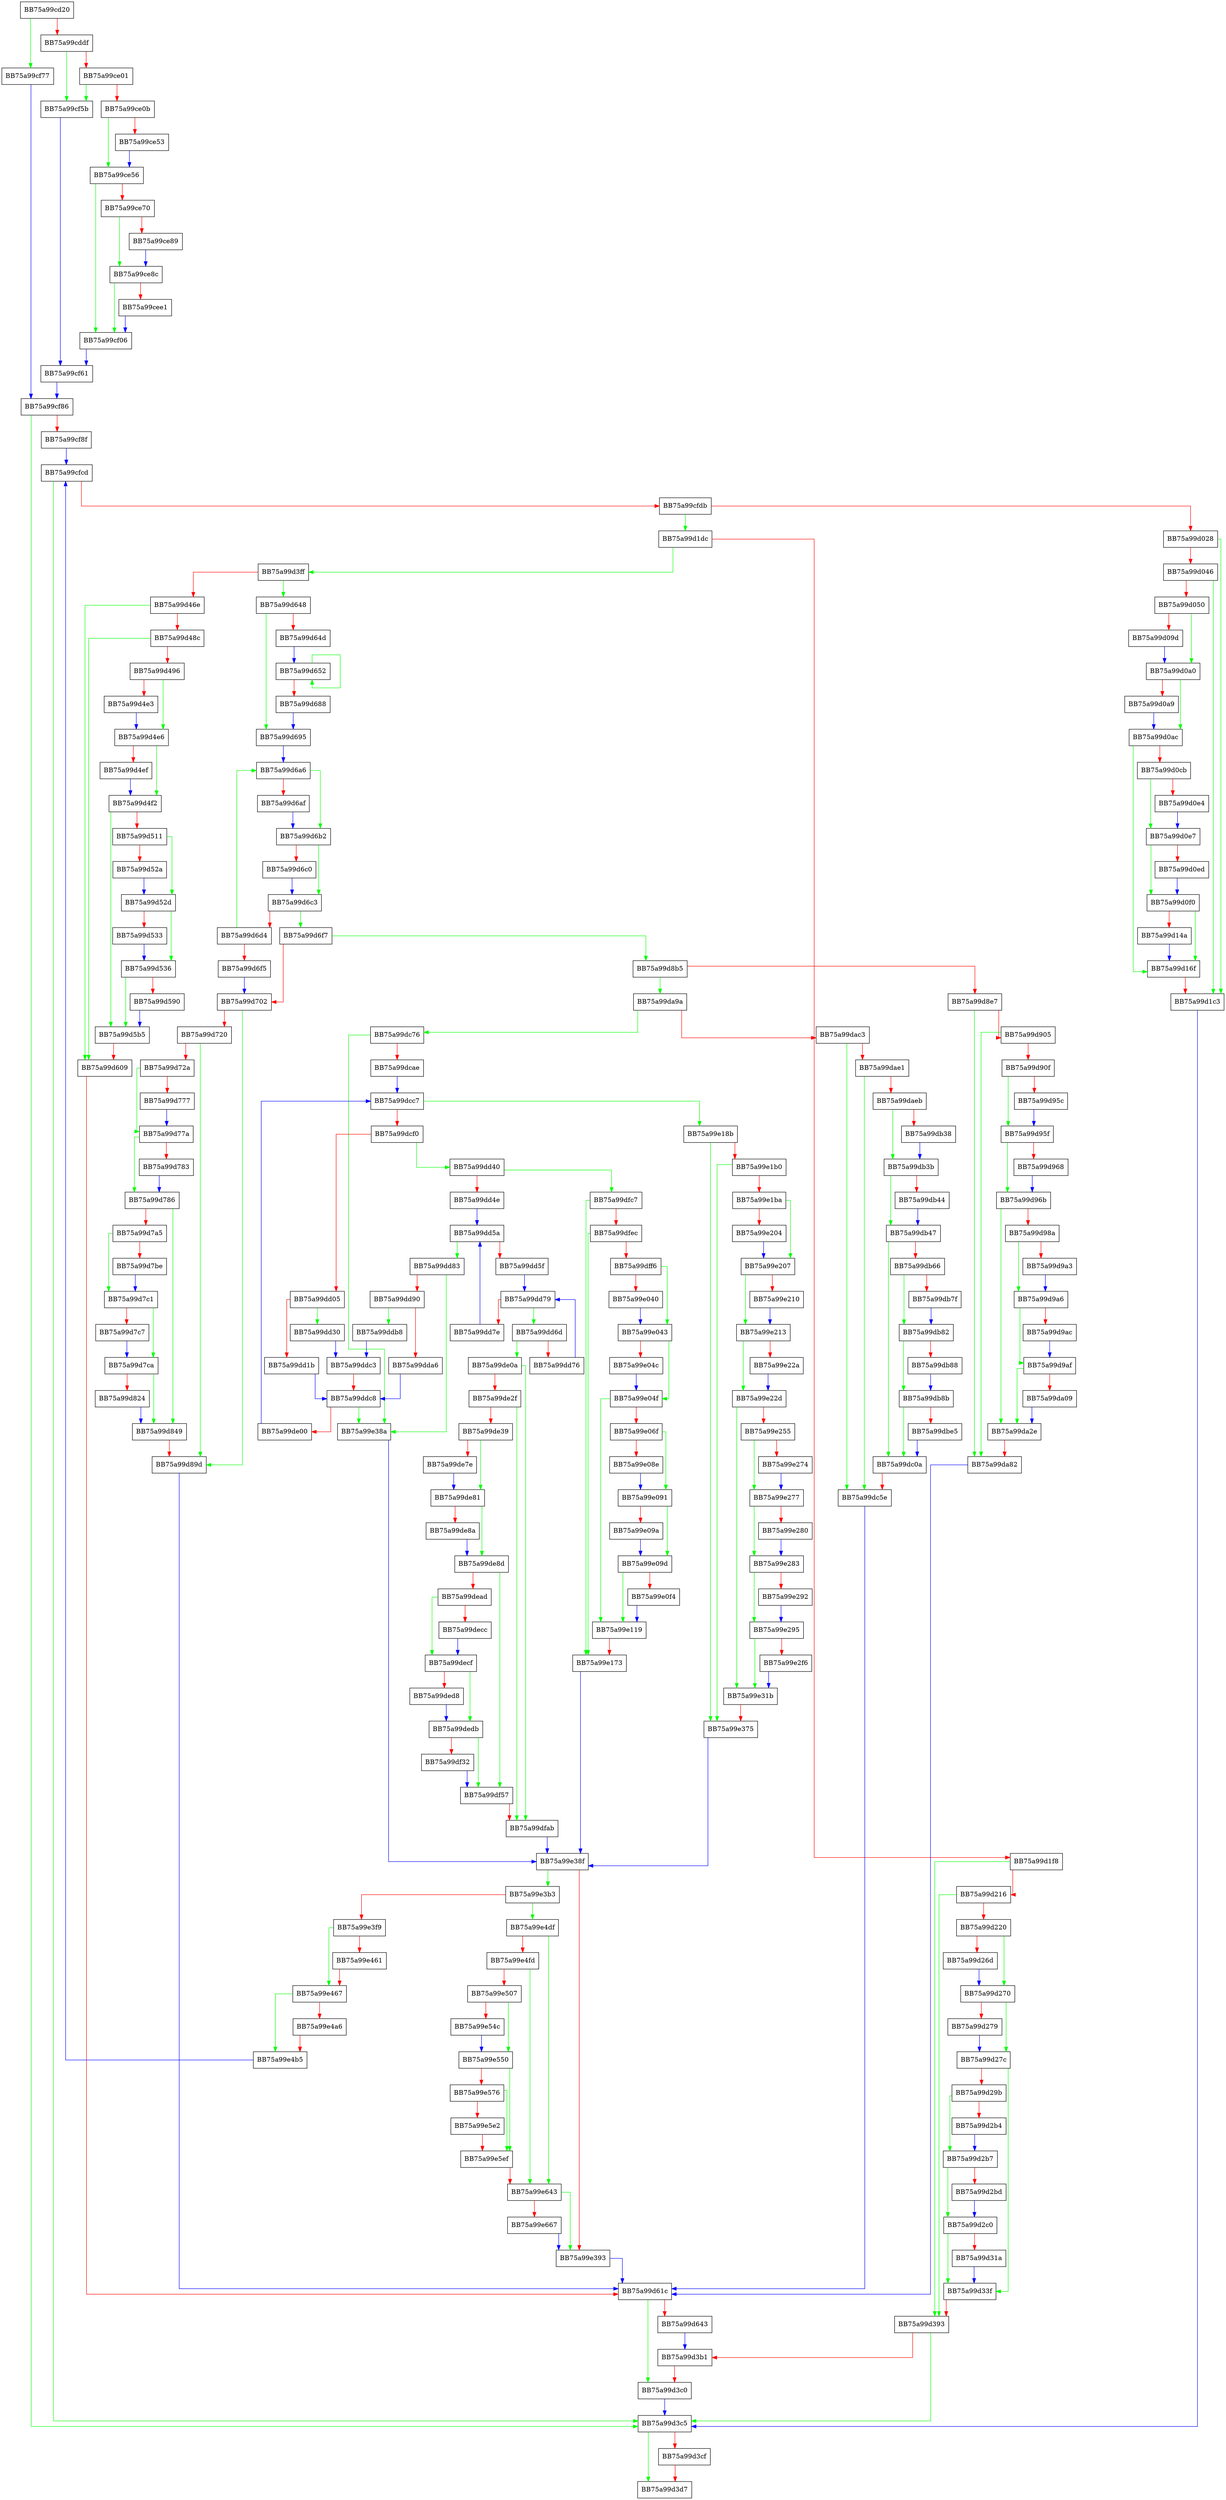 digraph _configure_nodes {
  node [shape="box"];
  graph [splines=ortho];
  BB75a99cd20 -> BB75a99cf77 [color="green"];
  BB75a99cd20 -> BB75a99cddf [color="red"];
  BB75a99cddf -> BB75a99cf5b [color="green"];
  BB75a99cddf -> BB75a99ce01 [color="red"];
  BB75a99ce01 -> BB75a99cf5b [color="green"];
  BB75a99ce01 -> BB75a99ce0b [color="red"];
  BB75a99ce0b -> BB75a99ce56 [color="green"];
  BB75a99ce0b -> BB75a99ce53 [color="red"];
  BB75a99ce53 -> BB75a99ce56 [color="blue"];
  BB75a99ce56 -> BB75a99cf06 [color="green"];
  BB75a99ce56 -> BB75a99ce70 [color="red"];
  BB75a99ce70 -> BB75a99ce8c [color="green"];
  BB75a99ce70 -> BB75a99ce89 [color="red"];
  BB75a99ce89 -> BB75a99ce8c [color="blue"];
  BB75a99ce8c -> BB75a99cf06 [color="green"];
  BB75a99ce8c -> BB75a99cee1 [color="red"];
  BB75a99cee1 -> BB75a99cf06 [color="blue"];
  BB75a99cf06 -> BB75a99cf61 [color="blue"];
  BB75a99cf5b -> BB75a99cf61 [color="blue"];
  BB75a99cf61 -> BB75a99cf86 [color="blue"];
  BB75a99cf77 -> BB75a99cf86 [color="blue"];
  BB75a99cf86 -> BB75a99d3c5 [color="green"];
  BB75a99cf86 -> BB75a99cf8f [color="red"];
  BB75a99cf8f -> BB75a99cfcd [color="blue"];
  BB75a99cfcd -> BB75a99d3c5 [color="green"];
  BB75a99cfcd -> BB75a99cfdb [color="red"];
  BB75a99cfdb -> BB75a99d1dc [color="green"];
  BB75a99cfdb -> BB75a99d028 [color="red"];
  BB75a99d028 -> BB75a99d1c3 [color="green"];
  BB75a99d028 -> BB75a99d046 [color="red"];
  BB75a99d046 -> BB75a99d1c3 [color="green"];
  BB75a99d046 -> BB75a99d050 [color="red"];
  BB75a99d050 -> BB75a99d0a0 [color="green"];
  BB75a99d050 -> BB75a99d09d [color="red"];
  BB75a99d09d -> BB75a99d0a0 [color="blue"];
  BB75a99d0a0 -> BB75a99d0ac [color="green"];
  BB75a99d0a0 -> BB75a99d0a9 [color="red"];
  BB75a99d0a9 -> BB75a99d0ac [color="blue"];
  BB75a99d0ac -> BB75a99d16f [color="green"];
  BB75a99d0ac -> BB75a99d0cb [color="red"];
  BB75a99d0cb -> BB75a99d0e7 [color="green"];
  BB75a99d0cb -> BB75a99d0e4 [color="red"];
  BB75a99d0e4 -> BB75a99d0e7 [color="blue"];
  BB75a99d0e7 -> BB75a99d0f0 [color="green"];
  BB75a99d0e7 -> BB75a99d0ed [color="red"];
  BB75a99d0ed -> BB75a99d0f0 [color="blue"];
  BB75a99d0f0 -> BB75a99d16f [color="green"];
  BB75a99d0f0 -> BB75a99d14a [color="red"];
  BB75a99d14a -> BB75a99d16f [color="blue"];
  BB75a99d16f -> BB75a99d1c3 [color="red"];
  BB75a99d1c3 -> BB75a99d3c5 [color="blue"];
  BB75a99d1dc -> BB75a99d3ff [color="green"];
  BB75a99d1dc -> BB75a99d1f8 [color="red"];
  BB75a99d1f8 -> BB75a99d393 [color="green"];
  BB75a99d1f8 -> BB75a99d216 [color="red"];
  BB75a99d216 -> BB75a99d393 [color="green"];
  BB75a99d216 -> BB75a99d220 [color="red"];
  BB75a99d220 -> BB75a99d270 [color="green"];
  BB75a99d220 -> BB75a99d26d [color="red"];
  BB75a99d26d -> BB75a99d270 [color="blue"];
  BB75a99d270 -> BB75a99d27c [color="green"];
  BB75a99d270 -> BB75a99d279 [color="red"];
  BB75a99d279 -> BB75a99d27c [color="blue"];
  BB75a99d27c -> BB75a99d33f [color="green"];
  BB75a99d27c -> BB75a99d29b [color="red"];
  BB75a99d29b -> BB75a99d2b7 [color="green"];
  BB75a99d29b -> BB75a99d2b4 [color="red"];
  BB75a99d2b4 -> BB75a99d2b7 [color="blue"];
  BB75a99d2b7 -> BB75a99d2c0 [color="green"];
  BB75a99d2b7 -> BB75a99d2bd [color="red"];
  BB75a99d2bd -> BB75a99d2c0 [color="blue"];
  BB75a99d2c0 -> BB75a99d33f [color="green"];
  BB75a99d2c0 -> BB75a99d31a [color="red"];
  BB75a99d31a -> BB75a99d33f [color="blue"];
  BB75a99d33f -> BB75a99d393 [color="red"];
  BB75a99d393 -> BB75a99d3c5 [color="green"];
  BB75a99d393 -> BB75a99d3b1 [color="red"];
  BB75a99d3b1 -> BB75a99d3c0 [color="red"];
  BB75a99d3c0 -> BB75a99d3c5 [color="blue"];
  BB75a99d3c5 -> BB75a99d3d7 [color="green"];
  BB75a99d3c5 -> BB75a99d3cf [color="red"];
  BB75a99d3cf -> BB75a99d3d7 [color="red"];
  BB75a99d3ff -> BB75a99d648 [color="green"];
  BB75a99d3ff -> BB75a99d46e [color="red"];
  BB75a99d46e -> BB75a99d609 [color="green"];
  BB75a99d46e -> BB75a99d48c [color="red"];
  BB75a99d48c -> BB75a99d609 [color="green"];
  BB75a99d48c -> BB75a99d496 [color="red"];
  BB75a99d496 -> BB75a99d4e6 [color="green"];
  BB75a99d496 -> BB75a99d4e3 [color="red"];
  BB75a99d4e3 -> BB75a99d4e6 [color="blue"];
  BB75a99d4e6 -> BB75a99d4f2 [color="green"];
  BB75a99d4e6 -> BB75a99d4ef [color="red"];
  BB75a99d4ef -> BB75a99d4f2 [color="blue"];
  BB75a99d4f2 -> BB75a99d5b5 [color="green"];
  BB75a99d4f2 -> BB75a99d511 [color="red"];
  BB75a99d511 -> BB75a99d52d [color="green"];
  BB75a99d511 -> BB75a99d52a [color="red"];
  BB75a99d52a -> BB75a99d52d [color="blue"];
  BB75a99d52d -> BB75a99d536 [color="green"];
  BB75a99d52d -> BB75a99d533 [color="red"];
  BB75a99d533 -> BB75a99d536 [color="blue"];
  BB75a99d536 -> BB75a99d5b5 [color="green"];
  BB75a99d536 -> BB75a99d590 [color="red"];
  BB75a99d590 -> BB75a99d5b5 [color="blue"];
  BB75a99d5b5 -> BB75a99d609 [color="red"];
  BB75a99d609 -> BB75a99d61c [color="red"];
  BB75a99d61c -> BB75a99d3c0 [color="green"];
  BB75a99d61c -> BB75a99d643 [color="red"];
  BB75a99d643 -> BB75a99d3b1 [color="blue"];
  BB75a99d648 -> BB75a99d695 [color="green"];
  BB75a99d648 -> BB75a99d64d [color="red"];
  BB75a99d64d -> BB75a99d652 [color="blue"];
  BB75a99d652 -> BB75a99d652 [color="green"];
  BB75a99d652 -> BB75a99d688 [color="red"];
  BB75a99d688 -> BB75a99d695 [color="blue"];
  BB75a99d695 -> BB75a99d6a6 [color="blue"];
  BB75a99d6a6 -> BB75a99d6b2 [color="green"];
  BB75a99d6a6 -> BB75a99d6af [color="red"];
  BB75a99d6af -> BB75a99d6b2 [color="blue"];
  BB75a99d6b2 -> BB75a99d6c3 [color="green"];
  BB75a99d6b2 -> BB75a99d6c0 [color="red"];
  BB75a99d6c0 -> BB75a99d6c3 [color="blue"];
  BB75a99d6c3 -> BB75a99d6f7 [color="green"];
  BB75a99d6c3 -> BB75a99d6d4 [color="red"];
  BB75a99d6d4 -> BB75a99d6a6 [color="green"];
  BB75a99d6d4 -> BB75a99d6f5 [color="red"];
  BB75a99d6f5 -> BB75a99d702 [color="blue"];
  BB75a99d6f7 -> BB75a99d8b5 [color="green"];
  BB75a99d6f7 -> BB75a99d702 [color="red"];
  BB75a99d702 -> BB75a99d89d [color="green"];
  BB75a99d702 -> BB75a99d720 [color="red"];
  BB75a99d720 -> BB75a99d89d [color="green"];
  BB75a99d720 -> BB75a99d72a [color="red"];
  BB75a99d72a -> BB75a99d77a [color="green"];
  BB75a99d72a -> BB75a99d777 [color="red"];
  BB75a99d777 -> BB75a99d77a [color="blue"];
  BB75a99d77a -> BB75a99d786 [color="green"];
  BB75a99d77a -> BB75a99d783 [color="red"];
  BB75a99d783 -> BB75a99d786 [color="blue"];
  BB75a99d786 -> BB75a99d849 [color="green"];
  BB75a99d786 -> BB75a99d7a5 [color="red"];
  BB75a99d7a5 -> BB75a99d7c1 [color="green"];
  BB75a99d7a5 -> BB75a99d7be [color="red"];
  BB75a99d7be -> BB75a99d7c1 [color="blue"];
  BB75a99d7c1 -> BB75a99d7ca [color="green"];
  BB75a99d7c1 -> BB75a99d7c7 [color="red"];
  BB75a99d7c7 -> BB75a99d7ca [color="blue"];
  BB75a99d7ca -> BB75a99d849 [color="green"];
  BB75a99d7ca -> BB75a99d824 [color="red"];
  BB75a99d824 -> BB75a99d849 [color="blue"];
  BB75a99d849 -> BB75a99d89d [color="red"];
  BB75a99d89d -> BB75a99d61c [color="blue"];
  BB75a99d8b5 -> BB75a99da9a [color="green"];
  BB75a99d8b5 -> BB75a99d8e7 [color="red"];
  BB75a99d8e7 -> BB75a99da82 [color="green"];
  BB75a99d8e7 -> BB75a99d905 [color="red"];
  BB75a99d905 -> BB75a99da82 [color="green"];
  BB75a99d905 -> BB75a99d90f [color="red"];
  BB75a99d90f -> BB75a99d95f [color="green"];
  BB75a99d90f -> BB75a99d95c [color="red"];
  BB75a99d95c -> BB75a99d95f [color="blue"];
  BB75a99d95f -> BB75a99d96b [color="green"];
  BB75a99d95f -> BB75a99d968 [color="red"];
  BB75a99d968 -> BB75a99d96b [color="blue"];
  BB75a99d96b -> BB75a99da2e [color="green"];
  BB75a99d96b -> BB75a99d98a [color="red"];
  BB75a99d98a -> BB75a99d9a6 [color="green"];
  BB75a99d98a -> BB75a99d9a3 [color="red"];
  BB75a99d9a3 -> BB75a99d9a6 [color="blue"];
  BB75a99d9a6 -> BB75a99d9af [color="green"];
  BB75a99d9a6 -> BB75a99d9ac [color="red"];
  BB75a99d9ac -> BB75a99d9af [color="blue"];
  BB75a99d9af -> BB75a99da2e [color="green"];
  BB75a99d9af -> BB75a99da09 [color="red"];
  BB75a99da09 -> BB75a99da2e [color="blue"];
  BB75a99da2e -> BB75a99da82 [color="red"];
  BB75a99da82 -> BB75a99d61c [color="blue"];
  BB75a99da9a -> BB75a99dc76 [color="green"];
  BB75a99da9a -> BB75a99dac3 [color="red"];
  BB75a99dac3 -> BB75a99dc5e [color="green"];
  BB75a99dac3 -> BB75a99dae1 [color="red"];
  BB75a99dae1 -> BB75a99dc5e [color="green"];
  BB75a99dae1 -> BB75a99daeb [color="red"];
  BB75a99daeb -> BB75a99db3b [color="green"];
  BB75a99daeb -> BB75a99db38 [color="red"];
  BB75a99db38 -> BB75a99db3b [color="blue"];
  BB75a99db3b -> BB75a99db47 [color="green"];
  BB75a99db3b -> BB75a99db44 [color="red"];
  BB75a99db44 -> BB75a99db47 [color="blue"];
  BB75a99db47 -> BB75a99dc0a [color="green"];
  BB75a99db47 -> BB75a99db66 [color="red"];
  BB75a99db66 -> BB75a99db82 [color="green"];
  BB75a99db66 -> BB75a99db7f [color="red"];
  BB75a99db7f -> BB75a99db82 [color="blue"];
  BB75a99db82 -> BB75a99db8b [color="green"];
  BB75a99db82 -> BB75a99db88 [color="red"];
  BB75a99db88 -> BB75a99db8b [color="blue"];
  BB75a99db8b -> BB75a99dc0a [color="green"];
  BB75a99db8b -> BB75a99dbe5 [color="red"];
  BB75a99dbe5 -> BB75a99dc0a [color="blue"];
  BB75a99dc0a -> BB75a99dc5e [color="red"];
  BB75a99dc5e -> BB75a99d61c [color="blue"];
  BB75a99dc76 -> BB75a99e38a [color="green"];
  BB75a99dc76 -> BB75a99dcae [color="red"];
  BB75a99dcae -> BB75a99dcc7 [color="blue"];
  BB75a99dcc7 -> BB75a99e18b [color="green"];
  BB75a99dcc7 -> BB75a99dcf0 [color="red"];
  BB75a99dcf0 -> BB75a99dd40 [color="green"];
  BB75a99dcf0 -> BB75a99dd05 [color="red"];
  BB75a99dd05 -> BB75a99dd30 [color="green"];
  BB75a99dd05 -> BB75a99dd1b [color="red"];
  BB75a99dd1b -> BB75a99ddc8 [color="blue"];
  BB75a99dd30 -> BB75a99ddc3 [color="blue"];
  BB75a99dd40 -> BB75a99dfc7 [color="green"];
  BB75a99dd40 -> BB75a99dd4e [color="red"];
  BB75a99dd4e -> BB75a99dd5a [color="blue"];
  BB75a99dd5a -> BB75a99dd83 [color="green"];
  BB75a99dd5a -> BB75a99dd5f [color="red"];
  BB75a99dd5f -> BB75a99dd79 [color="blue"];
  BB75a99dd6d -> BB75a99de0a [color="green"];
  BB75a99dd6d -> BB75a99dd76 [color="red"];
  BB75a99dd76 -> BB75a99dd79 [color="blue"];
  BB75a99dd79 -> BB75a99dd6d [color="green"];
  BB75a99dd79 -> BB75a99dd7e [color="red"];
  BB75a99dd7e -> BB75a99dd5a [color="blue"];
  BB75a99dd83 -> BB75a99e38a [color="green"];
  BB75a99dd83 -> BB75a99dd90 [color="red"];
  BB75a99dd90 -> BB75a99ddb8 [color="green"];
  BB75a99dd90 -> BB75a99dda6 [color="red"];
  BB75a99dda6 -> BB75a99ddc8 [color="blue"];
  BB75a99ddb8 -> BB75a99ddc3 [color="blue"];
  BB75a99ddc3 -> BB75a99ddc8 [color="red"];
  BB75a99ddc8 -> BB75a99e38a [color="green"];
  BB75a99ddc8 -> BB75a99de00 [color="red"];
  BB75a99de00 -> BB75a99dcc7 [color="blue"];
  BB75a99de0a -> BB75a99dfab [color="green"];
  BB75a99de0a -> BB75a99de2f [color="red"];
  BB75a99de2f -> BB75a99dfab [color="green"];
  BB75a99de2f -> BB75a99de39 [color="red"];
  BB75a99de39 -> BB75a99de81 [color="green"];
  BB75a99de39 -> BB75a99de7e [color="red"];
  BB75a99de7e -> BB75a99de81 [color="blue"];
  BB75a99de81 -> BB75a99de8d [color="green"];
  BB75a99de81 -> BB75a99de8a [color="red"];
  BB75a99de8a -> BB75a99de8d [color="blue"];
  BB75a99de8d -> BB75a99df57 [color="green"];
  BB75a99de8d -> BB75a99dead [color="red"];
  BB75a99dead -> BB75a99decf [color="green"];
  BB75a99dead -> BB75a99decc [color="red"];
  BB75a99decc -> BB75a99decf [color="blue"];
  BB75a99decf -> BB75a99dedb [color="green"];
  BB75a99decf -> BB75a99ded8 [color="red"];
  BB75a99ded8 -> BB75a99dedb [color="blue"];
  BB75a99dedb -> BB75a99df57 [color="green"];
  BB75a99dedb -> BB75a99df32 [color="red"];
  BB75a99df32 -> BB75a99df57 [color="blue"];
  BB75a99df57 -> BB75a99dfab [color="red"];
  BB75a99dfab -> BB75a99e38f [color="blue"];
  BB75a99dfc7 -> BB75a99e173 [color="green"];
  BB75a99dfc7 -> BB75a99dfec [color="red"];
  BB75a99dfec -> BB75a99e173 [color="green"];
  BB75a99dfec -> BB75a99dff6 [color="red"];
  BB75a99dff6 -> BB75a99e043 [color="green"];
  BB75a99dff6 -> BB75a99e040 [color="red"];
  BB75a99e040 -> BB75a99e043 [color="blue"];
  BB75a99e043 -> BB75a99e04f [color="green"];
  BB75a99e043 -> BB75a99e04c [color="red"];
  BB75a99e04c -> BB75a99e04f [color="blue"];
  BB75a99e04f -> BB75a99e119 [color="green"];
  BB75a99e04f -> BB75a99e06f [color="red"];
  BB75a99e06f -> BB75a99e091 [color="green"];
  BB75a99e06f -> BB75a99e08e [color="red"];
  BB75a99e08e -> BB75a99e091 [color="blue"];
  BB75a99e091 -> BB75a99e09d [color="green"];
  BB75a99e091 -> BB75a99e09a [color="red"];
  BB75a99e09a -> BB75a99e09d [color="blue"];
  BB75a99e09d -> BB75a99e119 [color="green"];
  BB75a99e09d -> BB75a99e0f4 [color="red"];
  BB75a99e0f4 -> BB75a99e119 [color="blue"];
  BB75a99e119 -> BB75a99e173 [color="red"];
  BB75a99e173 -> BB75a99e38f [color="blue"];
  BB75a99e18b -> BB75a99e375 [color="green"];
  BB75a99e18b -> BB75a99e1b0 [color="red"];
  BB75a99e1b0 -> BB75a99e375 [color="green"];
  BB75a99e1b0 -> BB75a99e1ba [color="red"];
  BB75a99e1ba -> BB75a99e207 [color="green"];
  BB75a99e1ba -> BB75a99e204 [color="red"];
  BB75a99e204 -> BB75a99e207 [color="blue"];
  BB75a99e207 -> BB75a99e213 [color="green"];
  BB75a99e207 -> BB75a99e210 [color="red"];
  BB75a99e210 -> BB75a99e213 [color="blue"];
  BB75a99e213 -> BB75a99e22d [color="green"];
  BB75a99e213 -> BB75a99e22a [color="red"];
  BB75a99e22a -> BB75a99e22d [color="blue"];
  BB75a99e22d -> BB75a99e31b [color="green"];
  BB75a99e22d -> BB75a99e255 [color="red"];
  BB75a99e255 -> BB75a99e277 [color="green"];
  BB75a99e255 -> BB75a99e274 [color="red"];
  BB75a99e274 -> BB75a99e277 [color="blue"];
  BB75a99e277 -> BB75a99e283 [color="green"];
  BB75a99e277 -> BB75a99e280 [color="red"];
  BB75a99e280 -> BB75a99e283 [color="blue"];
  BB75a99e283 -> BB75a99e295 [color="green"];
  BB75a99e283 -> BB75a99e292 [color="red"];
  BB75a99e292 -> BB75a99e295 [color="blue"];
  BB75a99e295 -> BB75a99e31b [color="green"];
  BB75a99e295 -> BB75a99e2f6 [color="red"];
  BB75a99e2f6 -> BB75a99e31b [color="blue"];
  BB75a99e31b -> BB75a99e375 [color="red"];
  BB75a99e375 -> BB75a99e38f [color="blue"];
  BB75a99e38a -> BB75a99e38f [color="blue"];
  BB75a99e38f -> BB75a99e3b3 [color="green"];
  BB75a99e38f -> BB75a99e393 [color="red"];
  BB75a99e393 -> BB75a99d61c [color="blue"];
  BB75a99e3b3 -> BB75a99e4df [color="green"];
  BB75a99e3b3 -> BB75a99e3f9 [color="red"];
  BB75a99e3f9 -> BB75a99e467 [color="green"];
  BB75a99e3f9 -> BB75a99e461 [color="red"];
  BB75a99e461 -> BB75a99e467 [color="red"];
  BB75a99e467 -> BB75a99e4b5 [color="green"];
  BB75a99e467 -> BB75a99e4a6 [color="red"];
  BB75a99e4a6 -> BB75a99e4b5 [color="red"];
  BB75a99e4b5 -> BB75a99cfcd [color="blue"];
  BB75a99e4df -> BB75a99e643 [color="green"];
  BB75a99e4df -> BB75a99e4fd [color="red"];
  BB75a99e4fd -> BB75a99e643 [color="green"];
  BB75a99e4fd -> BB75a99e507 [color="red"];
  BB75a99e507 -> BB75a99e550 [color="green"];
  BB75a99e507 -> BB75a99e54c [color="red"];
  BB75a99e54c -> BB75a99e550 [color="blue"];
  BB75a99e550 -> BB75a99e5ef [color="green"];
  BB75a99e550 -> BB75a99e576 [color="red"];
  BB75a99e576 -> BB75a99e5ef [color="green"];
  BB75a99e576 -> BB75a99e5e2 [color="red"];
  BB75a99e5e2 -> BB75a99e5ef [color="red"];
  BB75a99e5ef -> BB75a99e643 [color="red"];
  BB75a99e643 -> BB75a99e393 [color="green"];
  BB75a99e643 -> BB75a99e667 [color="red"];
  BB75a99e667 -> BB75a99e393 [color="blue"];
}
